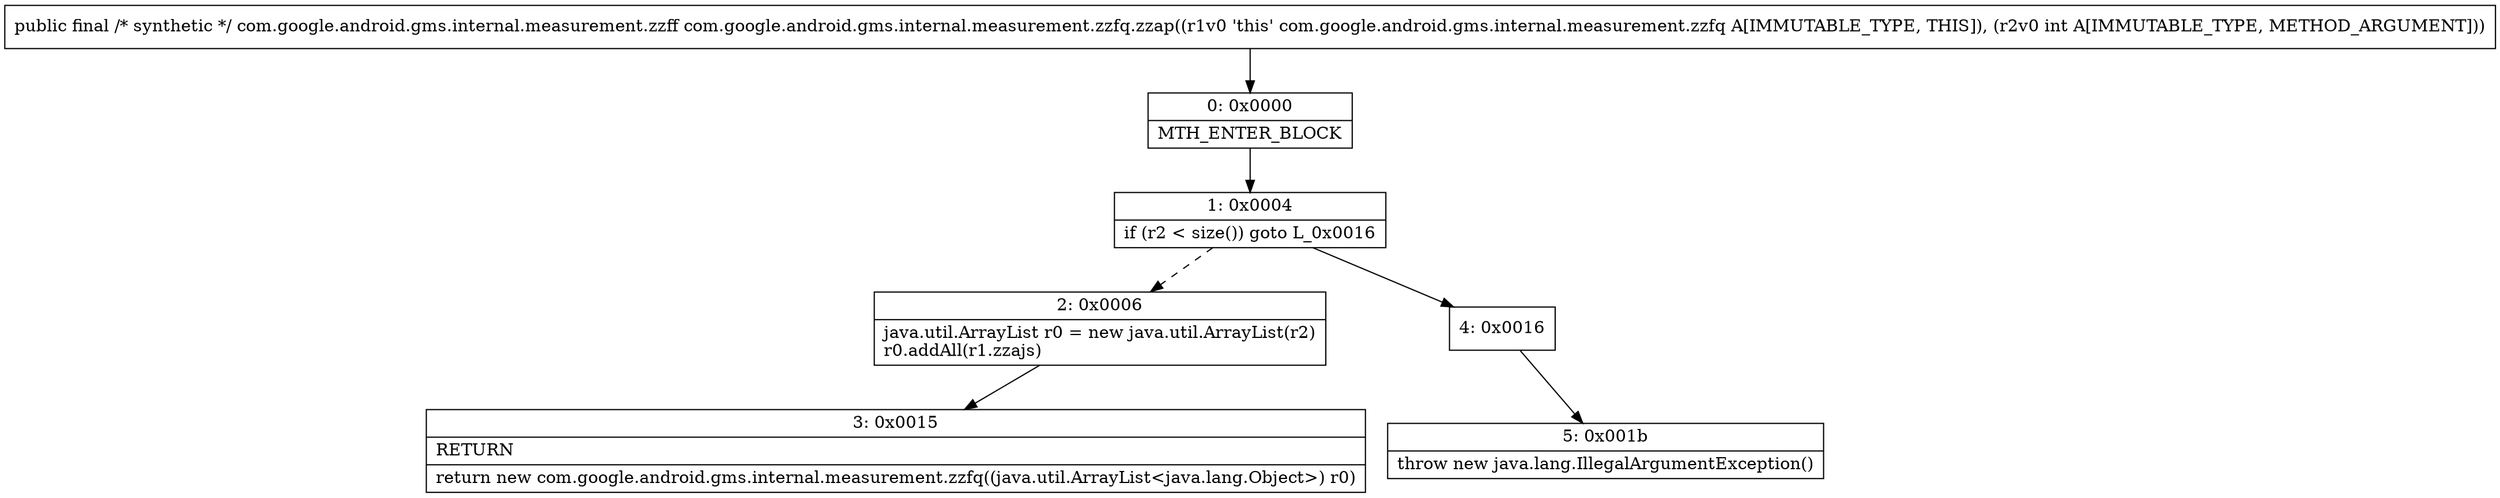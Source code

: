 digraph "CFG forcom.google.android.gms.internal.measurement.zzfq.zzap(I)Lcom\/google\/android\/gms\/internal\/measurement\/zzff;" {
Node_0 [shape=record,label="{0\:\ 0x0000|MTH_ENTER_BLOCK\l}"];
Node_1 [shape=record,label="{1\:\ 0x0004|if (r2 \< size()) goto L_0x0016\l}"];
Node_2 [shape=record,label="{2\:\ 0x0006|java.util.ArrayList r0 = new java.util.ArrayList(r2)\lr0.addAll(r1.zzajs)\l}"];
Node_3 [shape=record,label="{3\:\ 0x0015|RETURN\l|return new com.google.android.gms.internal.measurement.zzfq((java.util.ArrayList\<java.lang.Object\>) r0)\l}"];
Node_4 [shape=record,label="{4\:\ 0x0016}"];
Node_5 [shape=record,label="{5\:\ 0x001b|throw new java.lang.IllegalArgumentException()\l}"];
MethodNode[shape=record,label="{public final \/* synthetic *\/ com.google.android.gms.internal.measurement.zzff com.google.android.gms.internal.measurement.zzfq.zzap((r1v0 'this' com.google.android.gms.internal.measurement.zzfq A[IMMUTABLE_TYPE, THIS]), (r2v0 int A[IMMUTABLE_TYPE, METHOD_ARGUMENT])) }"];
MethodNode -> Node_0;
Node_0 -> Node_1;
Node_1 -> Node_2[style=dashed];
Node_1 -> Node_4;
Node_2 -> Node_3;
Node_4 -> Node_5;
}


